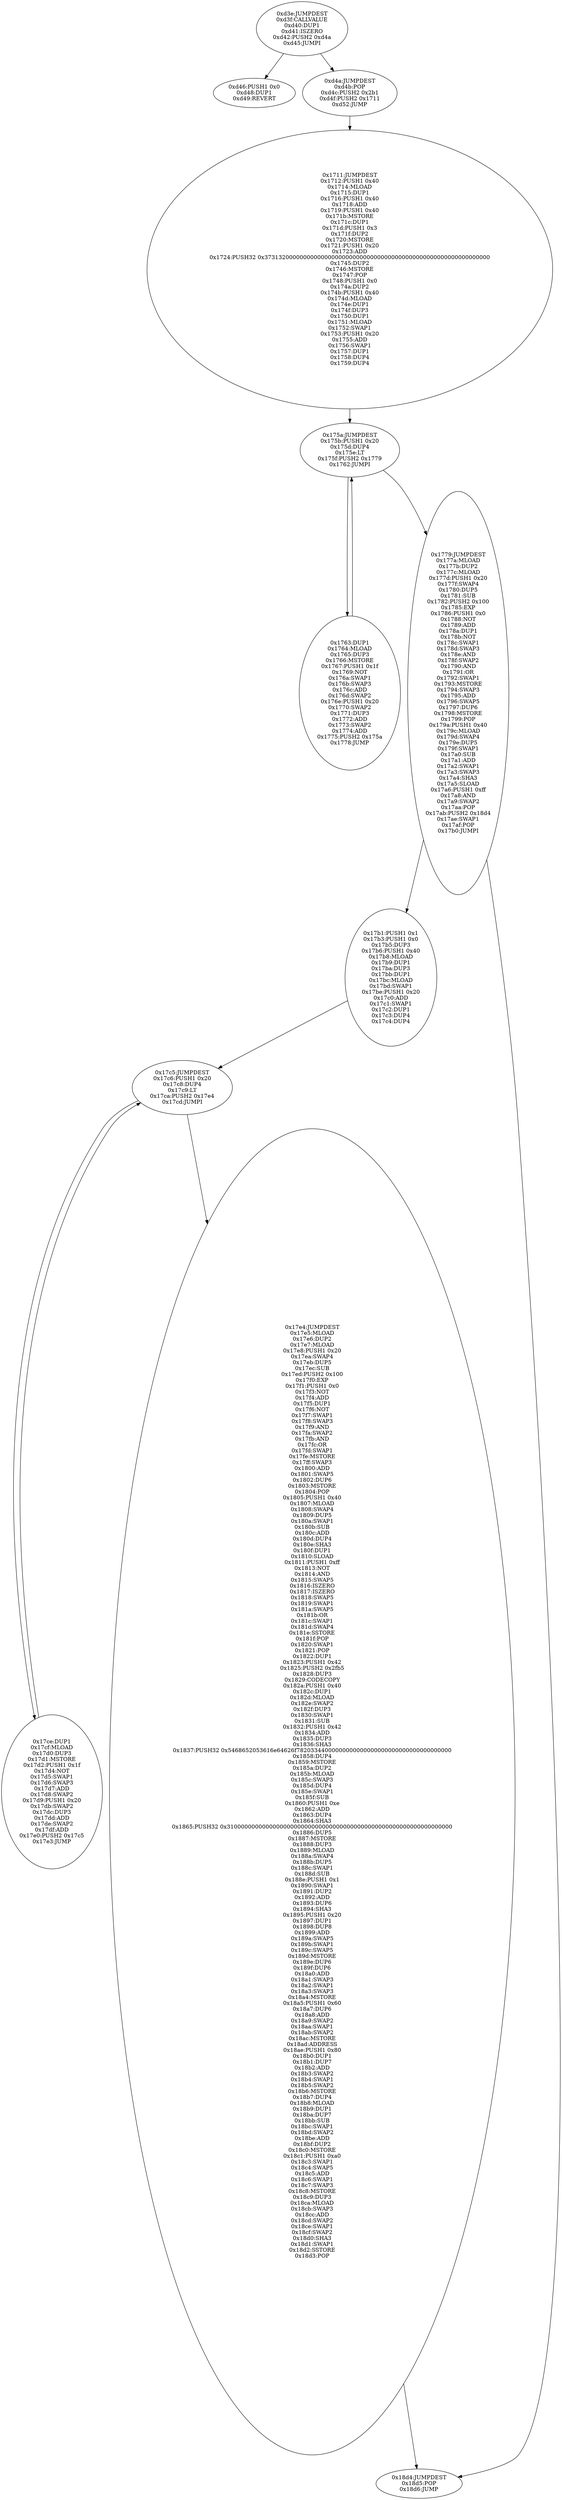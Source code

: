 digraph{
3390[label="0xd3e:JUMPDEST
0xd3f:CALLVALUE
0xd40:DUP1
0xd41:ISZERO
0xd42:PUSH2 0xd4a
0xd45:JUMPI"]
3390 -> 3398
3390 -> 3402
3398[label="0xd46:PUSH1 0x0
0xd48:DUP1
0xd49:REVERT"]
3402[label="0xd4a:JUMPDEST
0xd4b:POP
0xd4c:PUSH2 0x2b1
0xd4f:PUSH2 0x1711
0xd52:JUMP"]
3402 -> 5905
5905[label="0x1711:JUMPDEST
0x1712:PUSH1 0x40
0x1714:MLOAD
0x1715:DUP1
0x1716:PUSH1 0x40
0x1718:ADD
0x1719:PUSH1 0x40
0x171b:MSTORE
0x171c:DUP1
0x171d:PUSH1 0x3
0x171f:DUP2
0x1720:MSTORE
0x1721:PUSH1 0x20
0x1723:ADD
0x1724:PUSH32 0x3731320000000000000000000000000000000000000000000000000000000000
0x1745:DUP2
0x1746:MSTORE
0x1747:POP
0x1748:PUSH1 0x0
0x174a:DUP2
0x174b:PUSH1 0x40
0x174d:MLOAD
0x174e:DUP1
0x174f:DUP3
0x1750:DUP1
0x1751:MLOAD
0x1752:SWAP1
0x1753:PUSH1 0x20
0x1755:ADD
0x1756:SWAP1
0x1757:DUP1
0x1758:DUP4
0x1759:DUP4"]
5905 -> 5978
5978[label="0x175a:JUMPDEST
0x175b:PUSH1 0x20
0x175d:DUP4
0x175e:LT
0x175f:PUSH2 0x1779
0x1762:JUMPI"]
5978 -> 5987
5978 -> 6009
5987[label="0x1763:DUP1
0x1764:MLOAD
0x1765:DUP3
0x1766:MSTORE
0x1767:PUSH1 0x1f
0x1769:NOT
0x176a:SWAP1
0x176b:SWAP3
0x176c:ADD
0x176d:SWAP2
0x176e:PUSH1 0x20
0x1770:SWAP2
0x1771:DUP3
0x1772:ADD
0x1773:SWAP2
0x1774:ADD
0x1775:PUSH2 0x175a
0x1778:JUMP"]
5987 -> 5978
6009[label="0x1779:JUMPDEST
0x177a:MLOAD
0x177b:DUP2
0x177c:MLOAD
0x177d:PUSH1 0x20
0x177f:SWAP4
0x1780:DUP5
0x1781:SUB
0x1782:PUSH2 0x100
0x1785:EXP
0x1786:PUSH1 0x0
0x1788:NOT
0x1789:ADD
0x178a:DUP1
0x178b:NOT
0x178c:SWAP1
0x178d:SWAP3
0x178e:AND
0x178f:SWAP2
0x1790:AND
0x1791:OR
0x1792:SWAP1
0x1793:MSTORE
0x1794:SWAP3
0x1795:ADD
0x1796:SWAP5
0x1797:DUP6
0x1798:MSTORE
0x1799:POP
0x179a:PUSH1 0x40
0x179c:MLOAD
0x179d:SWAP4
0x179e:DUP5
0x179f:SWAP1
0x17a0:SUB
0x17a1:ADD
0x17a2:SWAP1
0x17a3:SWAP3
0x17a4:SHA3
0x17a5:SLOAD
0x17a6:PUSH1 0xff
0x17a8:AND
0x17a9:SWAP2
0x17aa:POP
0x17ab:PUSH2 0x18d4
0x17ae:SWAP1
0x17af:POP
0x17b0:JUMPI"]
6009 -> 6065
6009 -> 6356
6065[label="0x17b1:PUSH1 0x1
0x17b3:PUSH1 0x0
0x17b5:DUP3
0x17b6:PUSH1 0x40
0x17b8:MLOAD
0x17b9:DUP1
0x17ba:DUP3
0x17bb:DUP1
0x17bc:MLOAD
0x17bd:SWAP1
0x17be:PUSH1 0x20
0x17c0:ADD
0x17c1:SWAP1
0x17c2:DUP1
0x17c3:DUP4
0x17c4:DUP4"]
6065 -> 6085
6085[label="0x17c5:JUMPDEST
0x17c6:PUSH1 0x20
0x17c8:DUP4
0x17c9:LT
0x17ca:PUSH2 0x17e4
0x17cd:JUMPI"]
6085 -> 6094
6085 -> 6116
6094[label="0x17ce:DUP1
0x17cf:MLOAD
0x17d0:DUP3
0x17d1:MSTORE
0x17d2:PUSH1 0x1f
0x17d4:NOT
0x17d5:SWAP1
0x17d6:SWAP3
0x17d7:ADD
0x17d8:SWAP2
0x17d9:PUSH1 0x20
0x17db:SWAP2
0x17dc:DUP3
0x17dd:ADD
0x17de:SWAP2
0x17df:ADD
0x17e0:PUSH2 0x17c5
0x17e3:JUMP"]
6094 -> 6085
6116[label="0x17e4:JUMPDEST
0x17e5:MLOAD
0x17e6:DUP2
0x17e7:MLOAD
0x17e8:PUSH1 0x20
0x17ea:SWAP4
0x17eb:DUP5
0x17ec:SUB
0x17ed:PUSH2 0x100
0x17f0:EXP
0x17f1:PUSH1 0x0
0x17f3:NOT
0x17f4:ADD
0x17f5:DUP1
0x17f6:NOT
0x17f7:SWAP1
0x17f8:SWAP3
0x17f9:AND
0x17fa:SWAP2
0x17fb:AND
0x17fc:OR
0x17fd:SWAP1
0x17fe:MSTORE
0x17ff:SWAP3
0x1800:ADD
0x1801:SWAP5
0x1802:DUP6
0x1803:MSTORE
0x1804:POP
0x1805:PUSH1 0x40
0x1807:MLOAD
0x1808:SWAP4
0x1809:DUP5
0x180a:SWAP1
0x180b:SUB
0x180c:ADD
0x180d:DUP4
0x180e:SHA3
0x180f:DUP1
0x1810:SLOAD
0x1811:PUSH1 0xff
0x1813:NOT
0x1814:AND
0x1815:SWAP5
0x1816:ISZERO
0x1817:ISZERO
0x1818:SWAP5
0x1819:SWAP1
0x181a:SWAP5
0x181b:OR
0x181c:SWAP1
0x181d:SWAP4
0x181e:SSTORE
0x181f:POP
0x1820:SWAP1
0x1821:POP
0x1822:DUP1
0x1823:PUSH1 0x42
0x1825:PUSH2 0x2fb5
0x1828:DUP3
0x1829:CODECOPY
0x182a:PUSH1 0x40
0x182c:DUP1
0x182d:MLOAD
0x182e:SWAP2
0x182f:DUP3
0x1830:SWAP1
0x1831:SUB
0x1832:PUSH1 0x42
0x1834:ADD
0x1835:DUP3
0x1836:SHA3
0x1837:PUSH32 0x5468652053616e64626f78203344000000000000000000000000000000000000
0x1858:DUP4
0x1859:MSTORE
0x185a:DUP2
0x185b:MLOAD
0x185c:SWAP3
0x185d:DUP4
0x185e:SWAP1
0x185f:SUB
0x1860:PUSH1 0xe
0x1862:ADD
0x1863:DUP4
0x1864:SHA3
0x1865:PUSH32 0x3100000000000000000000000000000000000000000000000000000000000000
0x1886:DUP5
0x1887:MSTORE
0x1888:DUP3
0x1889:MLOAD
0x188a:SWAP4
0x188b:DUP5
0x188c:SWAP1
0x188d:SUB
0x188e:PUSH1 0x1
0x1890:SWAP1
0x1891:DUP2
0x1892:ADD
0x1893:DUP6
0x1894:SHA3
0x1895:PUSH1 0x20
0x1897:DUP1
0x1898:DUP8
0x1899:ADD
0x189a:SWAP5
0x189b:SWAP1
0x189c:SWAP5
0x189d:MSTORE
0x189e:DUP6
0x189f:DUP6
0x18a0:ADD
0x18a1:SWAP3
0x18a2:SWAP1
0x18a3:SWAP3
0x18a4:MSTORE
0x18a5:PUSH1 0x60
0x18a7:DUP6
0x18a8:ADD
0x18a9:SWAP2
0x18aa:SWAP1
0x18ab:SWAP2
0x18ac:MSTORE
0x18ad:ADDRESS
0x18ae:PUSH1 0x80
0x18b0:DUP1
0x18b1:DUP7
0x18b2:ADD
0x18b3:SWAP2
0x18b4:SWAP1
0x18b5:SWAP2
0x18b6:MSTORE
0x18b7:DUP4
0x18b8:MLOAD
0x18b9:DUP1
0x18ba:DUP7
0x18bb:SUB
0x18bc:SWAP1
0x18bd:SWAP2
0x18be:ADD
0x18bf:DUP2
0x18c0:MSTORE
0x18c1:PUSH1 0xa0
0x18c3:SWAP1
0x18c4:SWAP5
0x18c5:ADD
0x18c6:SWAP1
0x18c7:SWAP3
0x18c8:MSTORE
0x18c9:DUP3
0x18ca:MLOAD
0x18cb:SWAP3
0x18cc:ADD
0x18cd:SWAP2
0x18ce:SWAP1
0x18cf:SWAP2
0x18d0:SHA3
0x18d1:SWAP1
0x18d2:SSTORE
0x18d3:POP"]
6116 -> 6356
6356[label="0x18d4:JUMPDEST
0x18d5:POP
0x18d6:JUMP"]

}